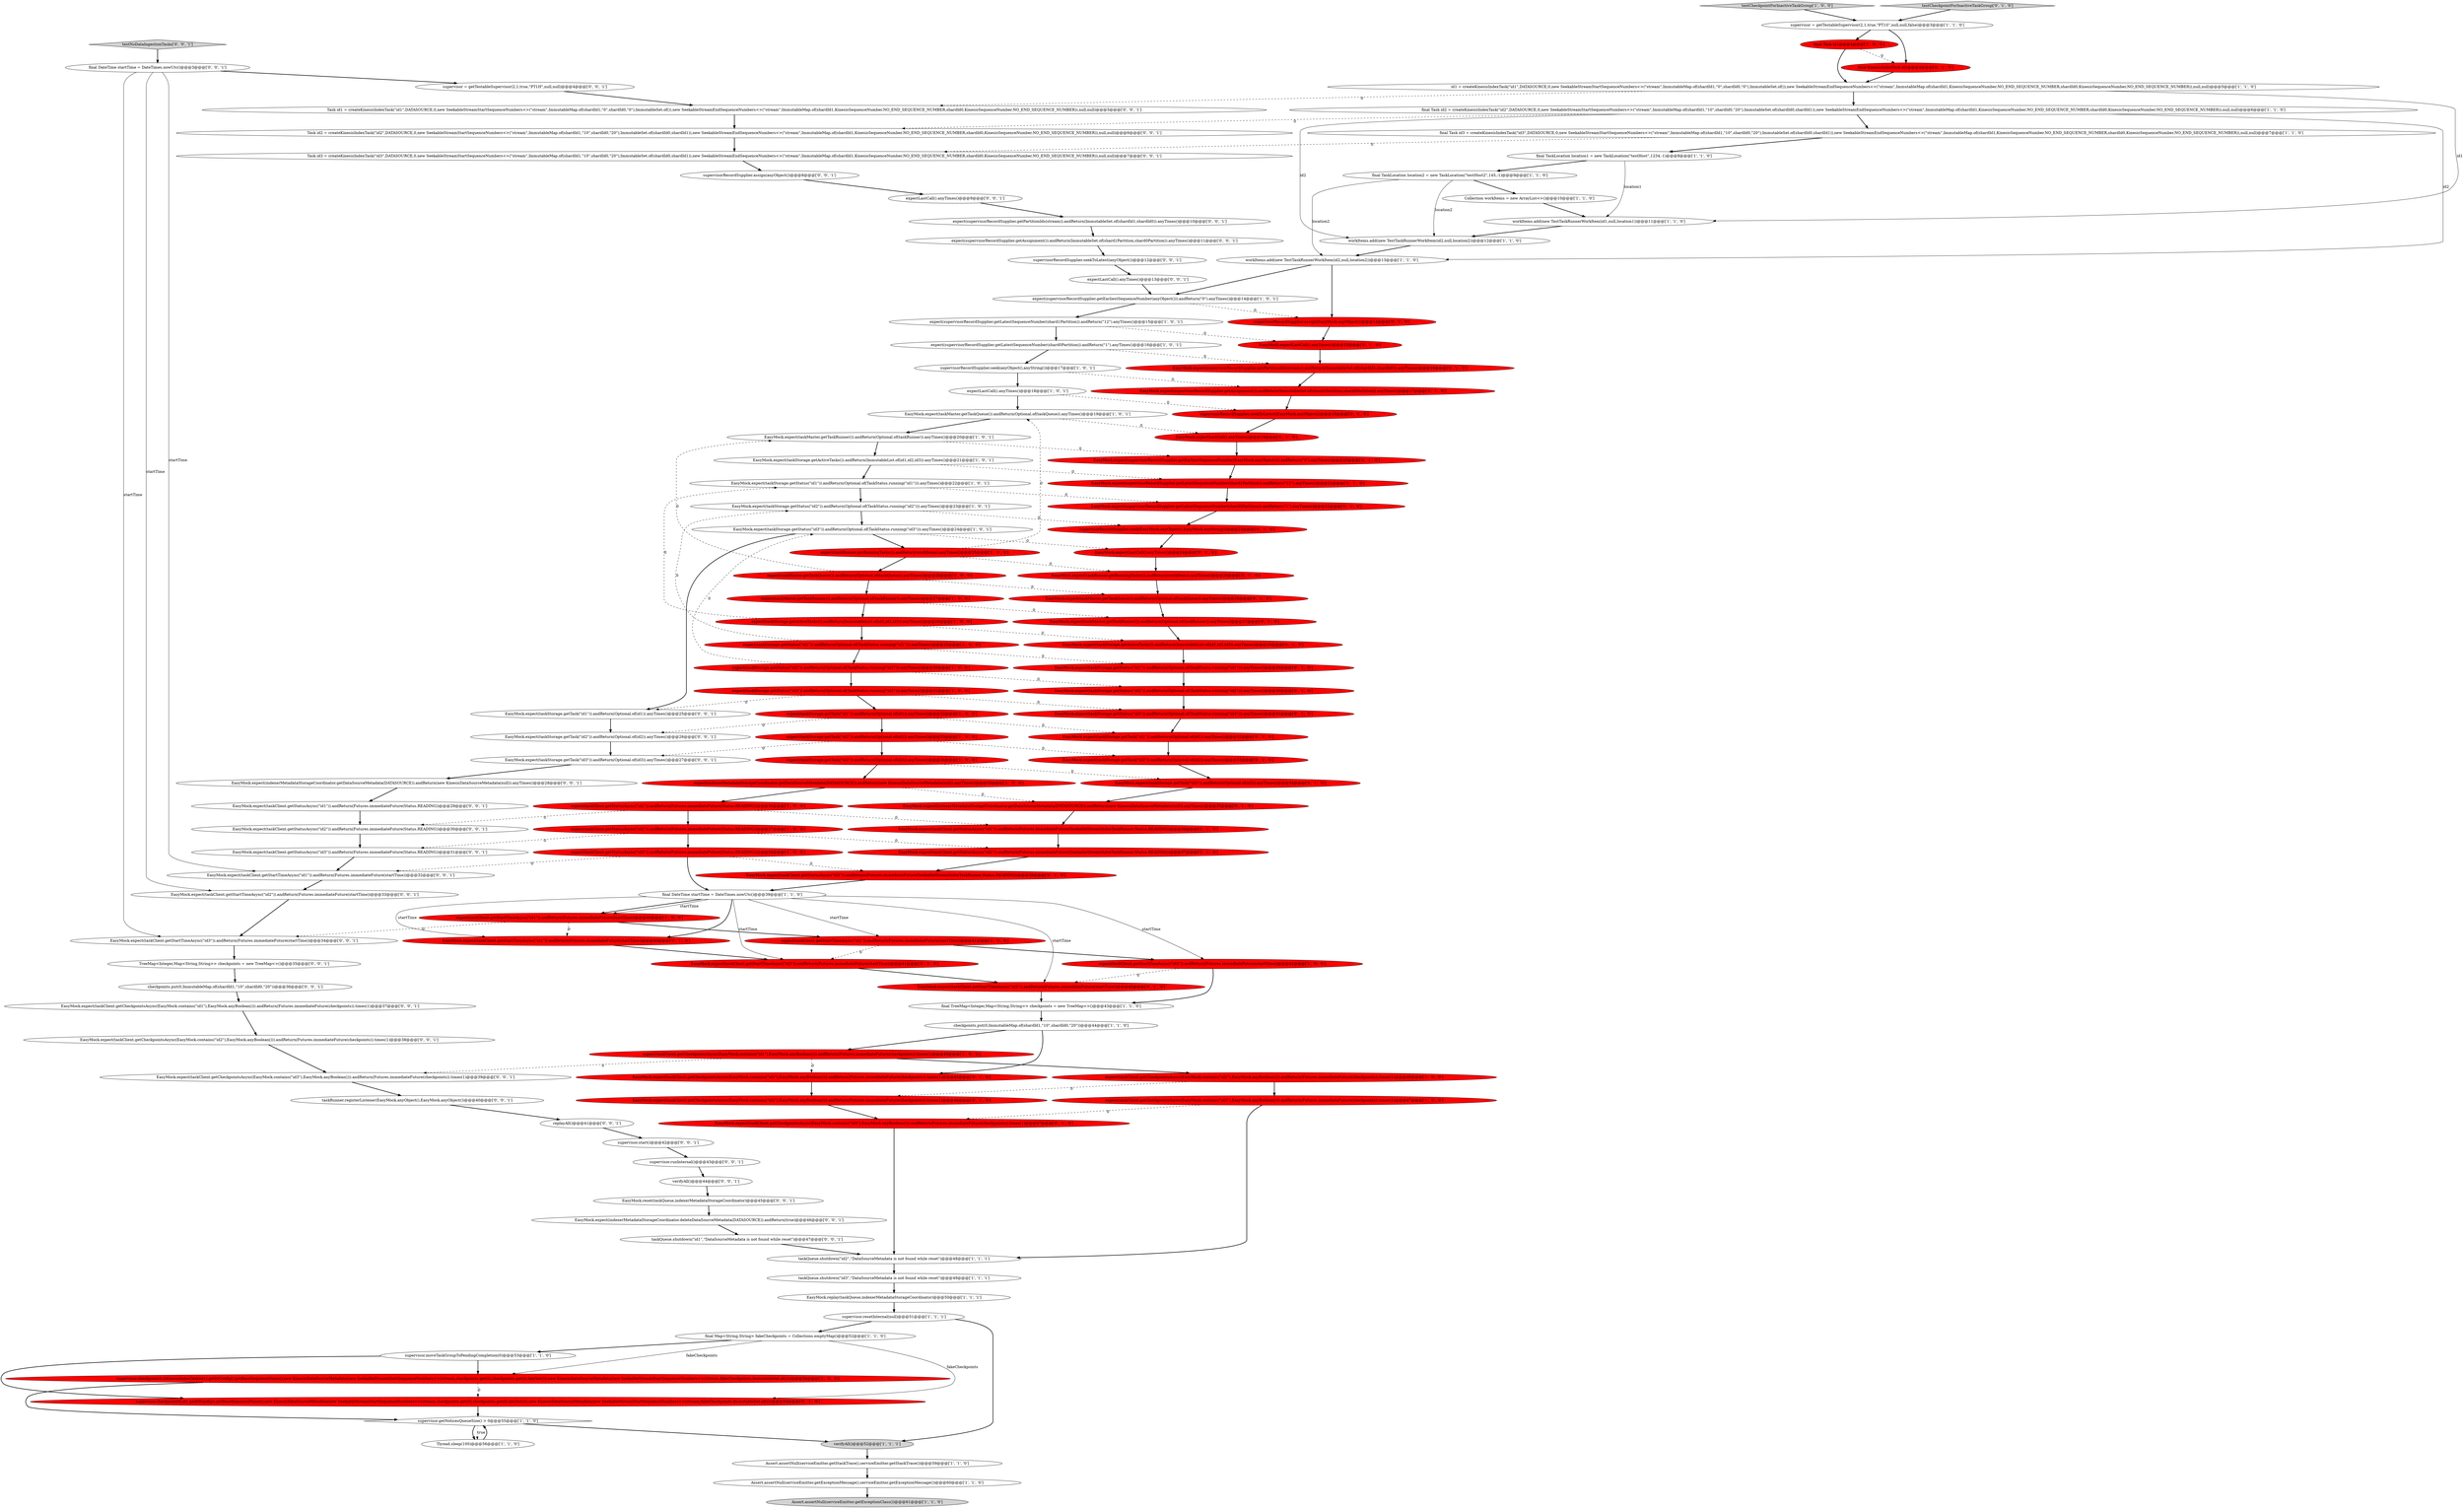 digraph {
29 [style = filled, label = "Collection workItems = new ArrayList<>()@@@10@@@['1', '1', '0']", fillcolor = white, shape = ellipse image = "AAA0AAABBB1BBB"];
28 [style = filled, label = "final DateTime startTime = DateTimes.nowUtc()@@@39@@@['1', '1', '0']", fillcolor = white, shape = ellipse image = "AAA0AAABBB1BBB"];
127 [style = filled, label = "checkpoints.put(0,ImmutableMap.of(shardId1,\"10\",shardId0,\"20\"))@@@36@@@['0', '0', '1']", fillcolor = white, shape = ellipse image = "AAA0AAABBB3BBB"];
4 [style = filled, label = "expect(supervisorRecordSupplier.getLatestSequenceNumber(shard0Partition)).andReturn(\"1\").anyTimes()@@@16@@@['1', '0', '1']", fillcolor = white, shape = ellipse image = "AAA0AAABBB1BBB"];
95 [style = filled, label = "expectLastCall().anyTimes()@@@13@@@['0', '0', '1']", fillcolor = white, shape = ellipse image = "AAA0AAABBB3BBB"];
15 [style = filled, label = "supervisorRecordSupplier.seek(anyObject(),anyString())@@@17@@@['1', '0', '1']", fillcolor = white, shape = ellipse image = "AAA0AAABBB1BBB"];
51 [style = filled, label = "workItems.add(new TestTaskRunnerWorkItem(id1,null,location1))@@@11@@@['1', '1', '0']", fillcolor = white, shape = ellipse image = "AAA0AAABBB1BBB"];
1 [style = filled, label = "supervisor.getNoticesQueueSize() > 0@@@55@@@['1', '1', '0']", fillcolor = white, shape = diamond image = "AAA0AAABBB1BBB"];
110 [style = filled, label = "EasyMock.expect(taskStorage.getTask(\"id2\")).andReturn(Optional.of(id2)).anyTimes()@@@26@@@['0', '0', '1']", fillcolor = white, shape = ellipse image = "AAA0AAABBB3BBB"];
105 [style = filled, label = "EasyMock.expect(taskClient.getCheckpointsAsync(EasyMock.contains(\"id2\"),EasyMock.anyBoolean())).andReturn(Futures.immediateFuture(checkpoints)).times(1)@@@38@@@['0', '0', '1']", fillcolor = white, shape = ellipse image = "AAA0AAABBB3BBB"];
120 [style = filled, label = "TreeMap<Integer,Map<String,String>> checkpoints = new TreeMap<>()@@@35@@@['0', '0', '1']", fillcolor = white, shape = ellipse image = "AAA0AAABBB3BBB"];
52 [style = filled, label = "EasyMock.expect(taskMaster.getTaskRunner()).andReturn(Optional.of(taskRunner)).anyTimes()@@@20@@@['1', '0', '1']", fillcolor = white, shape = ellipse image = "AAA0AAABBB1BBB"];
3 [style = filled, label = "EasyMock.expect(taskMaster.getTaskQueue()).andReturn(Optional.of(taskQueue)).anyTimes()@@@19@@@['1', '0', '1']", fillcolor = white, shape = ellipse image = "AAA0AAABBB1BBB"];
25 [style = filled, label = "testCheckpointForInactiveTaskGroup['1', '0', '0']", fillcolor = lightgray, shape = diamond image = "AAA0AAABBB1BBB"];
118 [style = filled, label = "verifyAll()@@@44@@@['0', '0', '1']", fillcolor = white, shape = ellipse image = "AAA0AAABBB3BBB"];
70 [style = filled, label = "EasyMock.expect(taskMaster.getTaskRunner()).andReturn(Optional.of(taskRunner)).anyTimes()@@@27@@@['0', '1', '0']", fillcolor = red, shape = ellipse image = "AAA1AAABBB2BBB"];
62 [style = filled, label = "EasyMock.expect(taskRunner.getRunningTasks()).andReturn(workItems).anyTimes()@@@25@@@['0', '1', '0']", fillcolor = red, shape = ellipse image = "AAA1AAABBB2BBB"];
0 [style = filled, label = "expect(taskClient.getCheckpointsAsync(EasyMock.contains(\"id3\"),EasyMock.anyBoolean())).andReturn(Futures.immediateFuture(checkpoints)).times(1)@@@47@@@['1', '0', '0']", fillcolor = red, shape = ellipse image = "AAA1AAABBB1BBB"];
79 [style = filled, label = "EasyMock.expect(supervisorRecordSupplier.getPartitionIds(stream)).andReturn(ImmutableSet.of(shardId1,shardId0)).anyTimes()@@@16@@@['0', '1', '0']", fillcolor = red, shape = ellipse image = "AAA1AAABBB2BBB"];
30 [style = filled, label = "Assert.assertNull(serviceEmitter.getStackTrace(),serviceEmitter.getStackTrace())@@@59@@@['1', '1', '0']", fillcolor = white, shape = ellipse image = "AAA0AAABBB1BBB"];
108 [style = filled, label = "expectLastCall().anyTimes()@@@9@@@['0', '0', '1']", fillcolor = white, shape = ellipse image = "AAA0AAABBB3BBB"];
88 [style = filled, label = "EasyMock.expect(taskStorage.getTask(\"id3\")).andReturn(Optional.of(id3)).anyTimes()@@@34@@@['0', '1', '0']", fillcolor = red, shape = ellipse image = "AAA1AAABBB2BBB"];
60 [style = filled, label = "EasyMock.expect(supervisorRecordSupplier.getLatestSequenceNumber(shard1Partition)).andReturn(\"12\").anyTimes()@@@21@@@['0', '1', '0']", fillcolor = red, shape = ellipse image = "AAA1AAABBB2BBB"];
54 [style = filled, label = "Assert.assertNull(serviceEmitter.getExceptionClass())@@@61@@@['1', '1', '0']", fillcolor = lightgray, shape = ellipse image = "AAA0AAABBB1BBB"];
94 [style = filled, label = "EasyMock.expect(taskClient.getStartTimeAsync(\"id2\")).andReturn(Futures.immediateFuture(startTime))@@@33@@@['0', '0', '1']", fillcolor = white, shape = ellipse image = "AAA0AAABBB3BBB"];
48 [style = filled, label = "expect(taskStorage.getTask(\"id3\")).andReturn(Optional.of(id3)).anyTimes()@@@34@@@['1', '0', '0']", fillcolor = red, shape = ellipse image = "AAA1AAABBB1BBB"];
72 [style = filled, label = "EasyMock.expect(supervisorRecordSupplier.getLatestSequenceNumber(shard0Partition)).andReturn(\"1\").anyTimes()@@@22@@@['0', '1', '0']", fillcolor = red, shape = ellipse image = "AAA1AAABBB2BBB"];
35 [style = filled, label = "expect(taskClient.getCheckpointsAsync(EasyMock.contains(\"id1\"),EasyMock.anyBoolean())).andReturn(Futures.immediateFuture(checkpoints)).times(1)@@@45@@@['1', '0', '0']", fillcolor = red, shape = ellipse image = "AAA1AAABBB1BBB"];
10 [style = filled, label = "expect(taskMaster.getTaskRunner()).andReturn(Optional.of(taskRunner)).anyTimes()@@@27@@@['1', '0', '0']", fillcolor = red, shape = ellipse image = "AAA1AAABBB1BBB"];
74 [style = filled, label = "EasyMock.expect(taskStorage.getStatus(\"id3\")).andReturn(Optional.of(TaskStatus.running(\"id3\"))).anyTimes()@@@31@@@['0', '1', '0']", fillcolor = red, shape = ellipse image = "AAA1AAABBB2BBB"];
43 [style = filled, label = "expect(taskStorage.getTask(\"id1\")).andReturn(Optional.of(id1)).anyTimes()@@@32@@@['1', '0', '0']", fillcolor = red, shape = ellipse image = "AAA1AAABBB1BBB"];
76 [style = filled, label = "EasyMock.expect(taskMaster.getTaskQueue()).andReturn(Optional.of(taskQueue)).anyTimes()@@@26@@@['0', '1', '0']", fillcolor = red, shape = ellipse image = "AAA1AAABBB2BBB"];
33 [style = filled, label = "expect(supervisorRecordSupplier.getLatestSequenceNumber(shard1Partition)).andReturn(\"12\").anyTimes()@@@15@@@['1', '0', '1']", fillcolor = white, shape = ellipse image = "AAA0AAABBB1BBB"];
66 [style = filled, label = "EasyMock.expect(taskStorage.getTask(\"id1\")).andReturn(Optional.of(id1)).anyTimes()@@@32@@@['0', '1', '0']", fillcolor = red, shape = ellipse image = "AAA1AAABBB2BBB"];
2 [style = filled, label = "supervisor = getTestableSupervisor(2,1,true,\"PT1S\",null,null,false)@@@3@@@['1', '1', '0']", fillcolor = white, shape = ellipse image = "AAA0AAABBB1BBB"];
126 [style = filled, label = "supervisor = getTestableSupervisor(2,1,true,\"PT1H\",null,null)@@@4@@@['0', '0', '1']", fillcolor = white, shape = ellipse image = "AAA0AAABBB3BBB"];
18 [style = filled, label = "taskQueue.shutdown(\"id2\",\"DataSourceMetadata is not found while reset\")@@@48@@@['1', '1', '1']", fillcolor = white, shape = ellipse image = "AAA0AAABBB1BBB"];
59 [style = filled, label = "EasyMock.expect(supervisorRecordSupplier.getEarliestSequenceNumber(EasyMock.anyObject())).andReturn(\"0\").anyTimes()@@@20@@@['0', '1', '0']", fillcolor = red, shape = ellipse image = "AAA1AAABBB2BBB"];
39 [style = filled, label = "final Task id2 = createKinesisIndexTask(\"id2\",DATASOURCE,0,new SeekableStreamStartSequenceNumbers<>(\"stream\",ImmutableMap.of(shardId1,\"10\",shardId0,\"20\"),ImmutableSet.of(shardId0,shardId1)),new SeekableStreamEndSequenceNumbers<>(\"stream\",ImmutableMap.of(shardId1,KinesisSequenceNumber.NO_END_SEQUENCE_NUMBER,shardId0,KinesisSequenceNumber.NO_END_SEQUENCE_NUMBER)),null,null)@@@6@@@['1', '1', '0']", fillcolor = white, shape = ellipse image = "AAA0AAABBB1BBB"];
78 [style = filled, label = "supervisorRecordSupplier.seek(EasyMock.anyObject(),EasyMock.anyString())@@@23@@@['0', '1', '0']", fillcolor = red, shape = ellipse image = "AAA1AAABBB2BBB"];
61 [style = filled, label = "EasyMock.expectLastCall().anyTimes()@@@19@@@['0', '1', '0']", fillcolor = red, shape = ellipse image = "AAA1AAABBB2BBB"];
104 [style = filled, label = "supervisorRecordSupplier.seekToLatest(anyObject())@@@12@@@['0', '0', '1']", fillcolor = white, shape = ellipse image = "AAA0AAABBB3BBB"];
112 [style = filled, label = "Task id2 = createKinesisIndexTask(\"id2\",DATASOURCE,0,new SeekableStreamStartSequenceNumbers<>(\"stream\",ImmutableMap.of(shardId1,\"10\",shardId0,\"20\"),ImmutableSet.of(shardId0,shardId1)),new SeekableStreamEndSequenceNumbers<>(\"stream\",ImmutableMap.of(shardId1,KinesisSequenceNumber.NO_END_SEQUENCE_NUMBER,shardId0,KinesisSequenceNumber.NO_END_SEQUENCE_NUMBER)),null,null)@@@6@@@['0', '0', '1']", fillcolor = white, shape = ellipse image = "AAA0AAABBB3BBB"];
6 [style = filled, label = "id1 = createKinesisIndexTask(\"id1\",DATASOURCE,0,new SeekableStreamStartSequenceNumbers<>(\"stream\",ImmutableMap.of(shardId1,\"0\",shardId0,\"0\"),ImmutableSet.of()),new SeekableStreamEndSequenceNumbers<>(\"stream\",ImmutableMap.of(shardId1,KinesisSequenceNumber.NO_END_SEQUENCE_NUMBER,shardId0,KinesisSequenceNumber.NO_END_SEQUENCE_NUMBER)),null,null)@@@5@@@['1', '1', '0']", fillcolor = white, shape = ellipse image = "AAA0AAABBB1BBB"];
56 [style = filled, label = "supervisor.moveTaskGroupToPendingCompletion(0)@@@53@@@['1', '1', '0']", fillcolor = white, shape = ellipse image = "AAA0AAABBB1BBB"];
21 [style = filled, label = "expect(taskMaster.getTaskQueue()).andReturn(Optional.of(taskQueue)).anyTimes()@@@26@@@['1', '0', '0']", fillcolor = red, shape = ellipse image = "AAA1AAABBB1BBB"];
57 [style = filled, label = "expect(taskClient.getStartTimeAsync(\"id1\")).andReturn(Futures.immediateFuture(startTime))@@@40@@@['1', '0', '0']", fillcolor = red, shape = ellipse image = "AAA1AAABBB1BBB"];
63 [style = filled, label = "supervisorRecordSupplier.seekToLatest(EasyMock.anyObject())@@@18@@@['0', '1', '0']", fillcolor = red, shape = ellipse image = "AAA1AAABBB2BBB"];
92 [style = filled, label = "EasyMock.expectLastCall().anyTimes()@@@15@@@['0', '1', '0']", fillcolor = red, shape = ellipse image = "AAA1AAABBB2BBB"];
11 [style = filled, label = "EasyMock.expect(taskStorage.getStatus(\"id1\")).andReturn(Optional.of(TaskStatus.running(\"id1\"))).anyTimes()@@@22@@@['1', '0', '1']", fillcolor = white, shape = ellipse image = "AAA0AAABBB1BBB"];
14 [style = filled, label = "final Task id3 = createKinesisIndexTask(\"id3\",DATASOURCE,0,new SeekableStreamStartSequenceNumbers<>(\"stream\",ImmutableMap.of(shardId1,\"10\",shardId0,\"20\"),ImmutableSet.of(shardId0,shardId1)),new SeekableStreamEndSequenceNumbers<>(\"stream\",ImmutableMap.of(shardId1,KinesisSequenceNumber.NO_END_SEQUENCE_NUMBER,shardId0,KinesisSequenceNumber.NO_END_SEQUENCE_NUMBER)),null,null)@@@7@@@['1', '1', '0']", fillcolor = white, shape = ellipse image = "AAA0AAABBB1BBB"];
44 [style = filled, label = "workItems.add(new TestTaskRunnerWorkItem(id2,null,location2))@@@12@@@['1', '1', '0']", fillcolor = white, shape = ellipse image = "AAA0AAABBB1BBB"];
65 [style = filled, label = "EasyMock.expect(taskClient.getStatusAsync(\"id2\")).andReturn(Futures.immediateFuture(SeekableStreamIndexTaskRunner.Status.READING))@@@37@@@['0', '1', '0']", fillcolor = red, shape = ellipse image = "AAA1AAABBB2BBB"];
91 [style = filled, label = "EasyMock.expect(supervisorRecordSupplier.getAssignment()).andReturn(ImmutableSet.of(shard1Partition,shard0Partition)).anyTimes()@@@17@@@['0', '1', '0']", fillcolor = red, shape = ellipse image = "AAA1AAABBB2BBB"];
83 [style = filled, label = "EasyMock.expect(taskStorage.getActiveTasks()).andReturn(ImmutableList.of(id1,id2,id3)).anyTimes()@@@28@@@['0', '1', '0']", fillcolor = red, shape = ellipse image = "AAA1AAABBB2BBB"];
117 [style = filled, label = "expect(supervisorRecordSupplier.getAssignment()).andReturn(ImmutableSet.of(shard1Partition,shard0Partition)).anyTimes()@@@11@@@['0', '0', '1']", fillcolor = white, shape = ellipse image = "AAA0AAABBB3BBB"];
17 [style = filled, label = "expect(taskStorage.getStatus(\"id2\")).andReturn(Optional.of(TaskStatus.running(\"id2\"))).anyTimes()@@@30@@@['1', '0', '0']", fillcolor = red, shape = ellipse image = "AAA1AAABBB1BBB"];
114 [style = filled, label = "EasyMock.expect(taskClient.getStatusAsync(\"id1\")).andReturn(Futures.immediateFuture(Status.READING))@@@29@@@['0', '0', '1']", fillcolor = white, shape = ellipse image = "AAA0AAABBB3BBB"];
116 [style = filled, label = "EasyMock.expect(taskClient.getStatusAsync(\"id2\")).andReturn(Futures.immediateFuture(Status.READING))@@@30@@@['0', '0', '1']", fillcolor = white, shape = ellipse image = "AAA0AAABBB3BBB"];
80 [style = filled, label = "EasyMock.expect(taskClient.getStartTimeAsync(\"id2\")).andReturn(Futures.immediateFuture(startTime))@@@41@@@['0', '1', '0']", fillcolor = red, shape = ellipse image = "AAA1AAABBB2BBB"];
8 [style = filled, label = "expect(taskStorage.getStatus(\"id3\")).andReturn(Optional.of(TaskStatus.running(\"id3\"))).anyTimes()@@@31@@@['1', '0', '0']", fillcolor = red, shape = ellipse image = "AAA1AAABBB1BBB"];
50 [style = filled, label = "expect(taskClient.getStatusAsync(\"id2\")).andReturn(Futures.immediateFuture(Status.READING))@@@37@@@['1', '0', '0']", fillcolor = red, shape = ellipse image = "AAA1AAABBB1BBB"];
96 [style = filled, label = "EasyMock.expect(taskStorage.getTask(\"id3\")).andReturn(Optional.of(id3)).anyTimes()@@@27@@@['0', '0', '1']", fillcolor = white, shape = ellipse image = "AAA0AAABBB3BBB"];
119 [style = filled, label = "EasyMock.expect(taskClient.getStartTimeAsync(\"id1\")).andReturn(Futures.immediateFuture(startTime))@@@32@@@['0', '0', '1']", fillcolor = white, shape = ellipse image = "AAA0AAABBB3BBB"];
106 [style = filled, label = "taskRunner.registerListener(EasyMock.anyObject(),EasyMock.anyObject())@@@40@@@['0', '0', '1']", fillcolor = white, shape = ellipse image = "AAA0AAABBB3BBB"];
49 [style = filled, label = "taskQueue.shutdown(\"id3\",\"DataSourceMetadata is not found while reset\")@@@49@@@['1', '1', '1']", fillcolor = white, shape = ellipse image = "AAA0AAABBB1BBB"];
34 [style = filled, label = "EasyMock.expect(taskStorage.getActiveTasks()).andReturn(ImmutableList.of(id1,id2,id3)).anyTimes()@@@21@@@['1', '0', '1']", fillcolor = white, shape = ellipse image = "AAA0AAABBB1BBB"];
13 [style = filled, label = "supervisor.resetInternal(null)@@@51@@@['1', '1', '1']", fillcolor = white, shape = ellipse image = "AAA0AAABBB1BBB"];
86 [style = filled, label = "EasyMock.expect(taskStorage.getTask(\"id2\")).andReturn(Optional.of(id2)).anyTimes()@@@33@@@['0', '1', '0']", fillcolor = red, shape = ellipse image = "AAA1AAABBB2BBB"];
101 [style = filled, label = "EasyMock.expect(indexerMetadataStorageCoordinator.getDataSourceMetadata(DATASOURCE)).andReturn(new KinesisDataSourceMetadata(null)).anyTimes()@@@28@@@['0', '0', '1']", fillcolor = white, shape = ellipse image = "AAA0AAABBB3BBB"];
115 [style = filled, label = "EasyMock.expect(taskStorage.getTask(\"id1\")).andReturn(Optional.of(id1)).anyTimes()@@@25@@@['0', '0', '1']", fillcolor = white, shape = ellipse image = "AAA0AAABBB3BBB"];
58 [style = filled, label = "checkpoints.put(0,ImmutableMap.of(shardId1,\"10\",shardId0,\"20\"))@@@44@@@['1', '1', '0']", fillcolor = white, shape = ellipse image = "AAA0AAABBB1BBB"];
38 [style = filled, label = "expectLastCall().anyTimes()@@@18@@@['1', '0', '1']", fillcolor = white, shape = ellipse image = "AAA0AAABBB1BBB"];
122 [style = filled, label = "taskQueue.shutdown(\"id1\",\"DataSourceMetadata is not found while reset\")@@@47@@@['0', '0', '1']", fillcolor = white, shape = ellipse image = "AAA0AAABBB3BBB"];
9 [style = filled, label = "final Task id1@@@4@@@['1', '0', '0']", fillcolor = red, shape = ellipse image = "AAA1AAABBB1BBB"];
90 [style = filled, label = "EasyMock.expectLastCall().anyTimes()@@@24@@@['0', '1', '0']", fillcolor = red, shape = ellipse image = "AAA1AAABBB2BBB"];
20 [style = filled, label = "EasyMock.expect(taskStorage.getStatus(\"id2\")).andReturn(Optional.of(TaskStatus.running(\"id2\"))).anyTimes()@@@23@@@['1', '0', '1']", fillcolor = white, shape = ellipse image = "AAA0AAABBB1BBB"];
40 [style = filled, label = "final TaskLocation location2 = new TaskLocation(\"testHost2\",145,-1)@@@9@@@['1', '1', '0']", fillcolor = white, shape = ellipse image = "AAA0AAABBB1BBB"];
93 [style = filled, label = "EasyMock.expect(indexerMetadataStorageCoordinator.deleteDataSourceMetadata(DATASOURCE)).andReturn(true)@@@46@@@['0', '0', '1']", fillcolor = white, shape = ellipse image = "AAA0AAABBB3BBB"];
82 [style = filled, label = "EasyMock.expect(taskClient.getStatusAsync(\"id1\")).andReturn(Futures.immediateFuture(SeekableStreamIndexTaskRunner.Status.READING))@@@36@@@['0', '1', '0']", fillcolor = red, shape = ellipse image = "AAA1AAABBB2BBB"];
123 [style = filled, label = "expect(supervisorRecordSupplier.getPartitionIds(stream)).andReturn(ImmutableSet.of(shardId1,shardId0)).anyTimes()@@@10@@@['0', '0', '1']", fillcolor = white, shape = ellipse image = "AAA0AAABBB3BBB"];
26 [style = filled, label = "supervisor.checkpoint(0,((KinesisIndexTask)id1).getIOConfig().getBaseSequenceName(),new KinesisDataSourceMetadata(new SeekableStreamStartSequenceNumbers<>(stream,checkpoints.get(0),checkpoints.get(0).keySet())),new KinesisDataSourceMetadata(new SeekableStreamStartSequenceNumbers<>(stream,fakeCheckpoints,ImmutableSet.of())))@@@54@@@['1', '0', '0']", fillcolor = red, shape = ellipse image = "AAA1AAABBB1BBB"];
7 [style = filled, label = "Thread.sleep(100)@@@56@@@['1', '1', '0']", fillcolor = white, shape = ellipse image = "AAA0AAABBB1BBB"];
53 [style = filled, label = "final TaskLocation location1 = new TaskLocation(\"testHost\",1234,-1)@@@8@@@['1', '1', '0']", fillcolor = white, shape = ellipse image = "AAA0AAABBB1BBB"];
73 [style = filled, label = "EasyMock.expect(taskClient.getStartTimeAsync(\"id1\")).andReturn(Futures.immediateFuture(startTime))@@@40@@@['0', '1', '0']", fillcolor = red, shape = ellipse image = "AAA1AAABBB2BBB"];
47 [style = filled, label = "final Map<String,String> fakeCheckpoints = Collections.emptyMap()@@@52@@@['1', '1', '0']", fillcolor = white, shape = ellipse image = "AAA0AAABBB1BBB"];
69 [style = filled, label = "EasyMock.expect(taskClient.getStartTimeAsync(\"id3\")).andReturn(Futures.immediateFuture(startTime))@@@42@@@['0', '1', '0']", fillcolor = red, shape = ellipse image = "AAA1AAABBB2BBB"];
32 [style = filled, label = "expect(taskStorage.getActiveTasks()).andReturn(ImmutableList.of(id1,id2,id3)).anyTimes()@@@28@@@['1', '0', '0']", fillcolor = red, shape = ellipse image = "AAA1AAABBB1BBB"];
109 [style = filled, label = "EasyMock.expect(taskClient.getCheckpointsAsync(EasyMock.contains(\"id1\"),EasyMock.anyBoolean())).andReturn(Futures.immediateFuture(checkpoints)).times(1)@@@37@@@['0', '0', '1']", fillcolor = white, shape = ellipse image = "AAA0AAABBB3BBB"];
85 [style = filled, label = "EasyMock.expect(taskClient.getCheckpointsAsync(EasyMock.contains(\"id2\"),EasyMock.anyBoolean())).andReturn(Futures.immediateFuture(checkpoints)).times(1)@@@46@@@['0', '1', '0']", fillcolor = red, shape = ellipse image = "AAA1AAABBB2BBB"];
12 [style = filled, label = "expect(taskRunner.getRunningTasks()).andReturn(workItems).anyTimes()@@@25@@@['1', '0', '0']", fillcolor = red, shape = ellipse image = "AAA1AAABBB1BBB"];
87 [style = filled, label = "final KinesisIndexTask id1@@@4@@@['0', '1', '0']", fillcolor = red, shape = ellipse image = "AAA1AAABBB2BBB"];
84 [style = filled, label = "EasyMock.expect(taskClient.getCheckpointsAsync(EasyMock.contains(\"id1\"),EasyMock.anyBoolean())).andReturn(Futures.immediateFuture(checkpoints)).times(1)@@@45@@@['0', '1', '0']", fillcolor = red, shape = ellipse image = "AAA1AAABBB2BBB"];
125 [style = filled, label = "EasyMock.reset(taskQueue,indexerMetadataStorageCoordinator)@@@45@@@['0', '0', '1']", fillcolor = white, shape = ellipse image = "AAA0AAABBB3BBB"];
89 [style = filled, label = "supervisor.checkpoint(0,id1.getIOConfig().getBaseSequenceName(),new KinesisDataSourceMetadata(new SeekableStreamStartSequenceNumbers<>(stream,checkpoints.get(0),checkpoints.get(0).keySet())),new KinesisDataSourceMetadata(new SeekableStreamStartSequenceNumbers<>(stream,fakeCheckpoints,ImmutableSet.of())))@@@54@@@['0', '1', '0']", fillcolor = red, shape = ellipse image = "AAA1AAABBB2BBB"];
111 [style = filled, label = "supervisor.runInternal()@@@43@@@['0', '0', '1']", fillcolor = white, shape = ellipse image = "AAA0AAABBB3BBB"];
27 [style = filled, label = "EasyMock.expect(taskStorage.getStatus(\"id3\")).andReturn(Optional.of(TaskStatus.running(\"id3\"))).anyTimes()@@@24@@@['1', '0', '1']", fillcolor = white, shape = ellipse image = "AAA0AAABBB1BBB"];
102 [style = filled, label = "replayAll()@@@41@@@['0', '0', '1']", fillcolor = white, shape = ellipse image = "AAA0AAABBB3BBB"];
71 [style = filled, label = "EasyMock.expect(taskStorage.getStatus(\"id1\")).andReturn(Optional.of(TaskStatus.running(\"id1\"))).anyTimes()@@@29@@@['0', '1', '0']", fillcolor = red, shape = ellipse image = "AAA1AAABBB2BBB"];
64 [style = filled, label = "supervisorRecordSupplier.assign(EasyMock.anyObject())@@@14@@@['0', '1', '0']", fillcolor = red, shape = ellipse image = "AAA1AAABBB2BBB"];
100 [style = filled, label = "final DateTime startTime = DateTimes.nowUtc()@@@3@@@['0', '0', '1']", fillcolor = white, shape = ellipse image = "AAA0AAABBB3BBB"];
24 [style = filled, label = "final TreeMap<Integer,Map<String,String>> checkpoints = new TreeMap<>()@@@43@@@['1', '1', '0']", fillcolor = white, shape = ellipse image = "AAA0AAABBB1BBB"];
37 [style = filled, label = "expect(taskClient.getStatusAsync(\"id3\")).andReturn(Futures.immediateFuture(Status.READING))@@@38@@@['1', '0', '0']", fillcolor = red, shape = ellipse image = "AAA1AAABBB1BBB"];
36 [style = filled, label = "expect(indexerMetadataStorageCoordinator.getDataSourceMetadata(DATASOURCE)).andReturn(new KinesisDataSourceMetadata(null)).anyTimes()@@@35@@@['1', '0', '0']", fillcolor = red, shape = ellipse image = "AAA1AAABBB1BBB"];
5 [style = filled, label = "Assert.assertNull(serviceEmitter.getExceptionMessage(),serviceEmitter.getExceptionMessage())@@@60@@@['1', '1', '0']", fillcolor = white, shape = ellipse image = "AAA0AAABBB1BBB"];
103 [style = filled, label = "Task id3 = createKinesisIndexTask(\"id3\",DATASOURCE,0,new SeekableStreamStartSequenceNumbers<>(\"stream\",ImmutableMap.of(shardId1,\"10\",shardId0,\"20\"),ImmutableSet.of(shardId0,shardId1)),new SeekableStreamEndSequenceNumbers<>(\"stream\",ImmutableMap.of(shardId1,KinesisSequenceNumber.NO_END_SEQUENCE_NUMBER,shardId0,KinesisSequenceNumber.NO_END_SEQUENCE_NUMBER)),null,null)@@@7@@@['0', '0', '1']", fillcolor = white, shape = ellipse image = "AAA0AAABBB3BBB"];
99 [style = filled, label = "Task id1 = createKinesisIndexTask(\"id1\",DATASOURCE,0,new SeekableStreamStartSequenceNumbers<>(\"stream\",ImmutableMap.of(shardId1,\"0\",shardId0,\"0\"),ImmutableSet.of()),new SeekableStreamEndSequenceNumbers<>(\"stream\",ImmutableMap.of(shardId1,KinesisSequenceNumber.NO_END_SEQUENCE_NUMBER,shardId0,KinesisSequenceNumber.NO_END_SEQUENCE_NUMBER)),null,null)@@@5@@@['0', '0', '1']", fillcolor = white, shape = ellipse image = "AAA0AAABBB3BBB"];
22 [style = filled, label = "expect(taskClient.getStatusAsync(\"id1\")).andReturn(Futures.immediateFuture(Status.READING))@@@36@@@['1', '0', '0']", fillcolor = red, shape = ellipse image = "AAA1AAABBB1BBB"];
113 [style = filled, label = "testNoDataIngestionTasks['0', '0', '1']", fillcolor = lightgray, shape = diamond image = "AAA0AAABBB3BBB"];
81 [style = filled, label = "EasyMock.expect(taskClient.getCheckpointsAsync(EasyMock.contains(\"id3\"),EasyMock.anyBoolean())).andReturn(Futures.immediateFuture(checkpoints)).times(1)@@@47@@@['0', '1', '0']", fillcolor = red, shape = ellipse image = "AAA1AAABBB2BBB"];
121 [style = filled, label = "supervisor.start()@@@42@@@['0', '0', '1']", fillcolor = white, shape = ellipse image = "AAA0AAABBB3BBB"];
16 [style = filled, label = "expect(supervisorRecordSupplier.getEarliestSequenceNumber(anyObject())).andReturn(\"0\").anyTimes()@@@14@@@['1', '0', '1']", fillcolor = white, shape = ellipse image = "AAA0AAABBB1BBB"];
19 [style = filled, label = "expect(taskClient.getStartTimeAsync(\"id3\")).andReturn(Futures.immediateFuture(startTime))@@@42@@@['1', '0', '0']", fillcolor = red, shape = ellipse image = "AAA1AAABBB1BBB"];
46 [style = filled, label = "expect(taskStorage.getTask(\"id2\")).andReturn(Optional.of(id2)).anyTimes()@@@33@@@['1', '0', '0']", fillcolor = red, shape = ellipse image = "AAA1AAABBB1BBB"];
75 [style = filled, label = "EasyMock.expect(taskStorage.getStatus(\"id2\")).andReturn(Optional.of(TaskStatus.running(\"id2\"))).anyTimes()@@@30@@@['0', '1', '0']", fillcolor = red, shape = ellipse image = "AAA1AAABBB2BBB"];
45 [style = filled, label = "workItems.add(new TestTaskRunnerWorkItem(id2,null,location2))@@@13@@@['1', '1', '0']", fillcolor = white, shape = ellipse image = "AAA0AAABBB1BBB"];
107 [style = filled, label = "EasyMock.expect(taskClient.getStartTimeAsync(\"id3\")).andReturn(Futures.immediateFuture(startTime))@@@34@@@['0', '0', '1']", fillcolor = white, shape = ellipse image = "AAA0AAABBB3BBB"];
77 [style = filled, label = "testCheckpointForInactiveTaskGroup['0', '1', '0']", fillcolor = lightgray, shape = diamond image = "AAA0AAABBB2BBB"];
42 [style = filled, label = "expect(taskStorage.getStatus(\"id1\")).andReturn(Optional.of(TaskStatus.running(\"id1\"))).anyTimes()@@@29@@@['1', '0', '0']", fillcolor = red, shape = ellipse image = "AAA1AAABBB1BBB"];
23 [style = filled, label = "expect(taskClient.getCheckpointsAsync(EasyMock.contains(\"id2\"),EasyMock.anyBoolean())).andReturn(Futures.immediateFuture(checkpoints)).times(1)@@@46@@@['1', '0', '0']", fillcolor = red, shape = ellipse image = "AAA1AAABBB1BBB"];
97 [style = filled, label = "supervisorRecordSupplier.assign(anyObject())@@@8@@@['0', '0', '1']", fillcolor = white, shape = ellipse image = "AAA0AAABBB3BBB"];
98 [style = filled, label = "EasyMock.expect(taskClient.getCheckpointsAsync(EasyMock.contains(\"id3\"),EasyMock.anyBoolean())).andReturn(Futures.immediateFuture(checkpoints)).times(1)@@@39@@@['0', '0', '1']", fillcolor = white, shape = ellipse image = "AAA0AAABBB3BBB"];
67 [style = filled, label = "EasyMock.expect(taskClient.getStatusAsync(\"id3\")).andReturn(Futures.immediateFuture(SeekableStreamIndexTaskRunner.Status.READING))@@@38@@@['0', '1', '0']", fillcolor = red, shape = ellipse image = "AAA1AAABBB2BBB"];
55 [style = filled, label = "EasyMock.replay(taskQueue,indexerMetadataStorageCoordinator)@@@50@@@['1', '1', '1']", fillcolor = white, shape = ellipse image = "AAA0AAABBB1BBB"];
68 [style = filled, label = "EasyMock.expect(indexerMetadataStorageCoordinator.getDataSourceMetadata(DATASOURCE)).andReturn(new KinesisDataSourceMetadata(null)).anyTimes()@@@35@@@['0', '1', '0']", fillcolor = red, shape = ellipse image = "AAA1AAABBB2BBB"];
124 [style = filled, label = "EasyMock.expect(taskClient.getStatusAsync(\"id3\")).andReturn(Futures.immediateFuture(Status.READING))@@@31@@@['0', '0', '1']", fillcolor = white, shape = ellipse image = "AAA0AAABBB3BBB"];
41 [style = filled, label = "verifyAll()@@@52@@@['1', '1', '1']", fillcolor = lightgray, shape = ellipse image = "AAA0AAABBB1BBB"];
31 [style = filled, label = "expect(taskClient.getStartTimeAsync(\"id2\")).andReturn(Futures.immediateFuture(startTime))@@@41@@@['1', '0', '0']", fillcolor = red, shape = ellipse image = "AAA1AAABBB1BBB"];
21->10 [style = bold, label=""];
57->31 [style = bold, label=""];
13->47 [style = bold, label=""];
67->28 [style = bold, label=""];
65->67 [style = bold, label=""];
37->28 [style = bold, label=""];
21->52 [style = dashed, label="0"];
4->15 [style = bold, label=""];
24->58 [style = bold, label=""];
62->76 [style = bold, label=""];
39->14 [style = bold, label=""];
28->80 [style = solid, label="startTime"];
46->96 [style = dashed, label="0"];
10->32 [style = bold, label=""];
55->13 [style = bold, label=""];
61->59 [style = bold, label=""];
95->16 [style = bold, label=""];
46->48 [style = bold, label=""];
91->63 [style = bold, label=""];
94->107 [style = bold, label=""];
47->26 [style = solid, label="fakeCheckpoints"];
9->6 [style = bold, label=""];
20->27 [style = bold, label=""];
19->24 [style = bold, label=""];
49->55 [style = bold, label=""];
82->65 [style = bold, label=""];
100->126 [style = bold, label=""];
35->23 [style = bold, label=""];
101->114 [style = bold, label=""];
18->49 [style = bold, label=""];
73->80 [style = bold, label=""];
97->108 [style = bold, label=""];
122->18 [style = bold, label=""];
53->51 [style = solid, label="location1"];
36->68 [style = dashed, label="0"];
103->97 [style = bold, label=""];
104->95 [style = bold, label=""];
19->69 [style = dashed, label="0"];
64->92 [style = bold, label=""];
56->89 [style = bold, label=""];
8->74 [style = dashed, label="0"];
47->89 [style = solid, label="fakeCheckpoints"];
56->26 [style = bold, label=""];
58->84 [style = bold, label=""];
40->44 [style = solid, label="location2"];
45->64 [style = bold, label=""];
89->1 [style = bold, label=""];
29->51 [style = bold, label=""];
108->123 [style = bold, label=""];
17->27 [style = dashed, label="0"];
70->83 [style = bold, label=""];
15->38 [style = bold, label=""];
22->82 [style = dashed, label="0"];
7->1 [style = bold, label=""];
1->41 [style = bold, label=""];
27->12 [style = bold, label=""];
59->60 [style = bold, label=""];
121->111 [style = bold, label=""];
26->89 [style = dashed, label="0"];
37->119 [style = dashed, label="0"];
57->107 [style = dashed, label="0"];
12->21 [style = bold, label=""];
66->86 [style = bold, label=""];
28->73 [style = bold, label=""];
9->87 [style = dashed, label="0"];
50->37 [style = bold, label=""];
26->1 [style = bold, label=""];
22->50 [style = bold, label=""];
51->44 [style = bold, label=""];
28->69 [style = solid, label="startTime"];
58->35 [style = bold, label=""];
32->11 [style = dashed, label="0"];
68->82 [style = bold, label=""];
75->74 [style = bold, label=""];
2->9 [style = bold, label=""];
71->75 [style = bold, label=""];
25->2 [style = bold, label=""];
48->88 [style = dashed, label="0"];
43->46 [style = bold, label=""];
110->96 [style = bold, label=""];
120->127 [style = bold, label=""];
21->76 [style = dashed, label="0"];
107->120 [style = bold, label=""];
117->104 [style = bold, label=""];
28->19 [style = solid, label="startTime"];
28->31 [style = solid, label="startTime"];
41->30 [style = bold, label=""];
113->100 [style = bold, label=""];
100->119 [style = solid, label="startTime"];
16->33 [style = bold, label=""];
116->124 [style = bold, label=""];
20->78 [style = dashed, label="0"];
8->115 [style = dashed, label="0"];
17->75 [style = dashed, label="0"];
96->101 [style = bold, label=""];
50->65 [style = dashed, label="0"];
100->107 [style = solid, label="startTime"];
44->45 [style = bold, label=""];
32->42 [style = bold, label=""];
6->39 [style = bold, label=""];
90->62 [style = bold, label=""];
88->68 [style = bold, label=""];
10->70 [style = dashed, label="0"];
105->98 [style = bold, label=""];
40->29 [style = bold, label=""];
11->72 [style = dashed, label="0"];
17->8 [style = bold, label=""];
40->45 [style = solid, label="location2"];
118->125 [style = bold, label=""];
3->61 [style = dashed, label="0"];
42->71 [style = dashed, label="0"];
112->103 [style = bold, label=""];
47->56 [style = bold, label=""];
33->4 [style = bold, label=""];
53->40 [style = bold, label=""];
46->86 [style = dashed, label="0"];
45->16 [style = bold, label=""];
6->99 [style = dashed, label="0"];
23->85 [style = dashed, label="0"];
14->103 [style = dashed, label="0"];
111->118 [style = bold, label=""];
27->115 [style = bold, label=""];
23->0 [style = bold, label=""];
1->7 [style = bold, label=""];
87->6 [style = bold, label=""];
38->3 [style = bold, label=""];
6->51 [style = solid, label="id1"];
39->44 [style = solid, label="id2"];
33->92 [style = dashed, label="0"];
4->79 [style = dashed, label="0"];
114->116 [style = bold, label=""];
12->62 [style = dashed, label="0"];
13->41 [style = bold, label=""];
74->66 [style = bold, label=""];
22->116 [style = dashed, label="0"];
27->90 [style = dashed, label="0"];
109->105 [style = bold, label=""];
124->119 [style = bold, label=""];
37->67 [style = dashed, label="0"];
92->79 [style = bold, label=""];
84->85 [style = bold, label=""];
60->72 [style = bold, label=""];
30->5 [style = bold, label=""];
28->73 [style = solid, label="startTime"];
38->63 [style = dashed, label="0"];
43->110 [style = dashed, label="0"];
106->102 [style = bold, label=""];
52->59 [style = dashed, label="0"];
69->24 [style = bold, label=""];
85->81 [style = bold, label=""];
76->70 [style = bold, label=""];
0->18 [style = bold, label=""];
81->18 [style = bold, label=""];
63->61 [style = bold, label=""];
102->121 [style = bold, label=""];
43->66 [style = dashed, label="0"];
28->57 [style = bold, label=""];
14->53 [style = bold, label=""];
31->19 [style = bold, label=""];
100->94 [style = solid, label="startTime"];
39->45 [style = solid, label="id2"];
28->57 [style = solid, label="startTime"];
78->90 [style = bold, label=""];
79->91 [style = bold, label=""];
11->20 [style = bold, label=""];
5->54 [style = bold, label=""];
83->71 [style = bold, label=""];
12->3 [style = dashed, label="0"];
119->94 [style = bold, label=""];
125->93 [style = bold, label=""];
3->52 [style = bold, label=""];
48->36 [style = bold, label=""];
93->122 [style = bold, label=""];
126->99 [style = bold, label=""];
32->83 [style = dashed, label="0"];
31->80 [style = dashed, label="0"];
86->88 [style = bold, label=""];
99->112 [style = bold, label=""];
42->17 [style = bold, label=""];
8->43 [style = bold, label=""];
52->34 [style = bold, label=""];
15->91 [style = dashed, label="0"];
34->11 [style = bold, label=""];
50->124 [style = dashed, label="0"];
72->78 [style = bold, label=""];
1->7 [style = dotted, label="true"];
2->87 [style = bold, label=""];
77->2 [style = bold, label=""];
0->81 [style = dashed, label="0"];
42->20 [style = dashed, label="0"];
35->84 [style = dashed, label="0"];
123->117 [style = bold, label=""];
80->69 [style = bold, label=""];
57->73 [style = dashed, label="0"];
127->109 [style = bold, label=""];
115->110 [style = bold, label=""];
34->60 [style = dashed, label="0"];
35->98 [style = dashed, label="0"];
98->106 [style = bold, label=""];
16->64 [style = dashed, label="0"];
39->112 [style = dashed, label="0"];
36->22 [style = bold, label=""];
}
